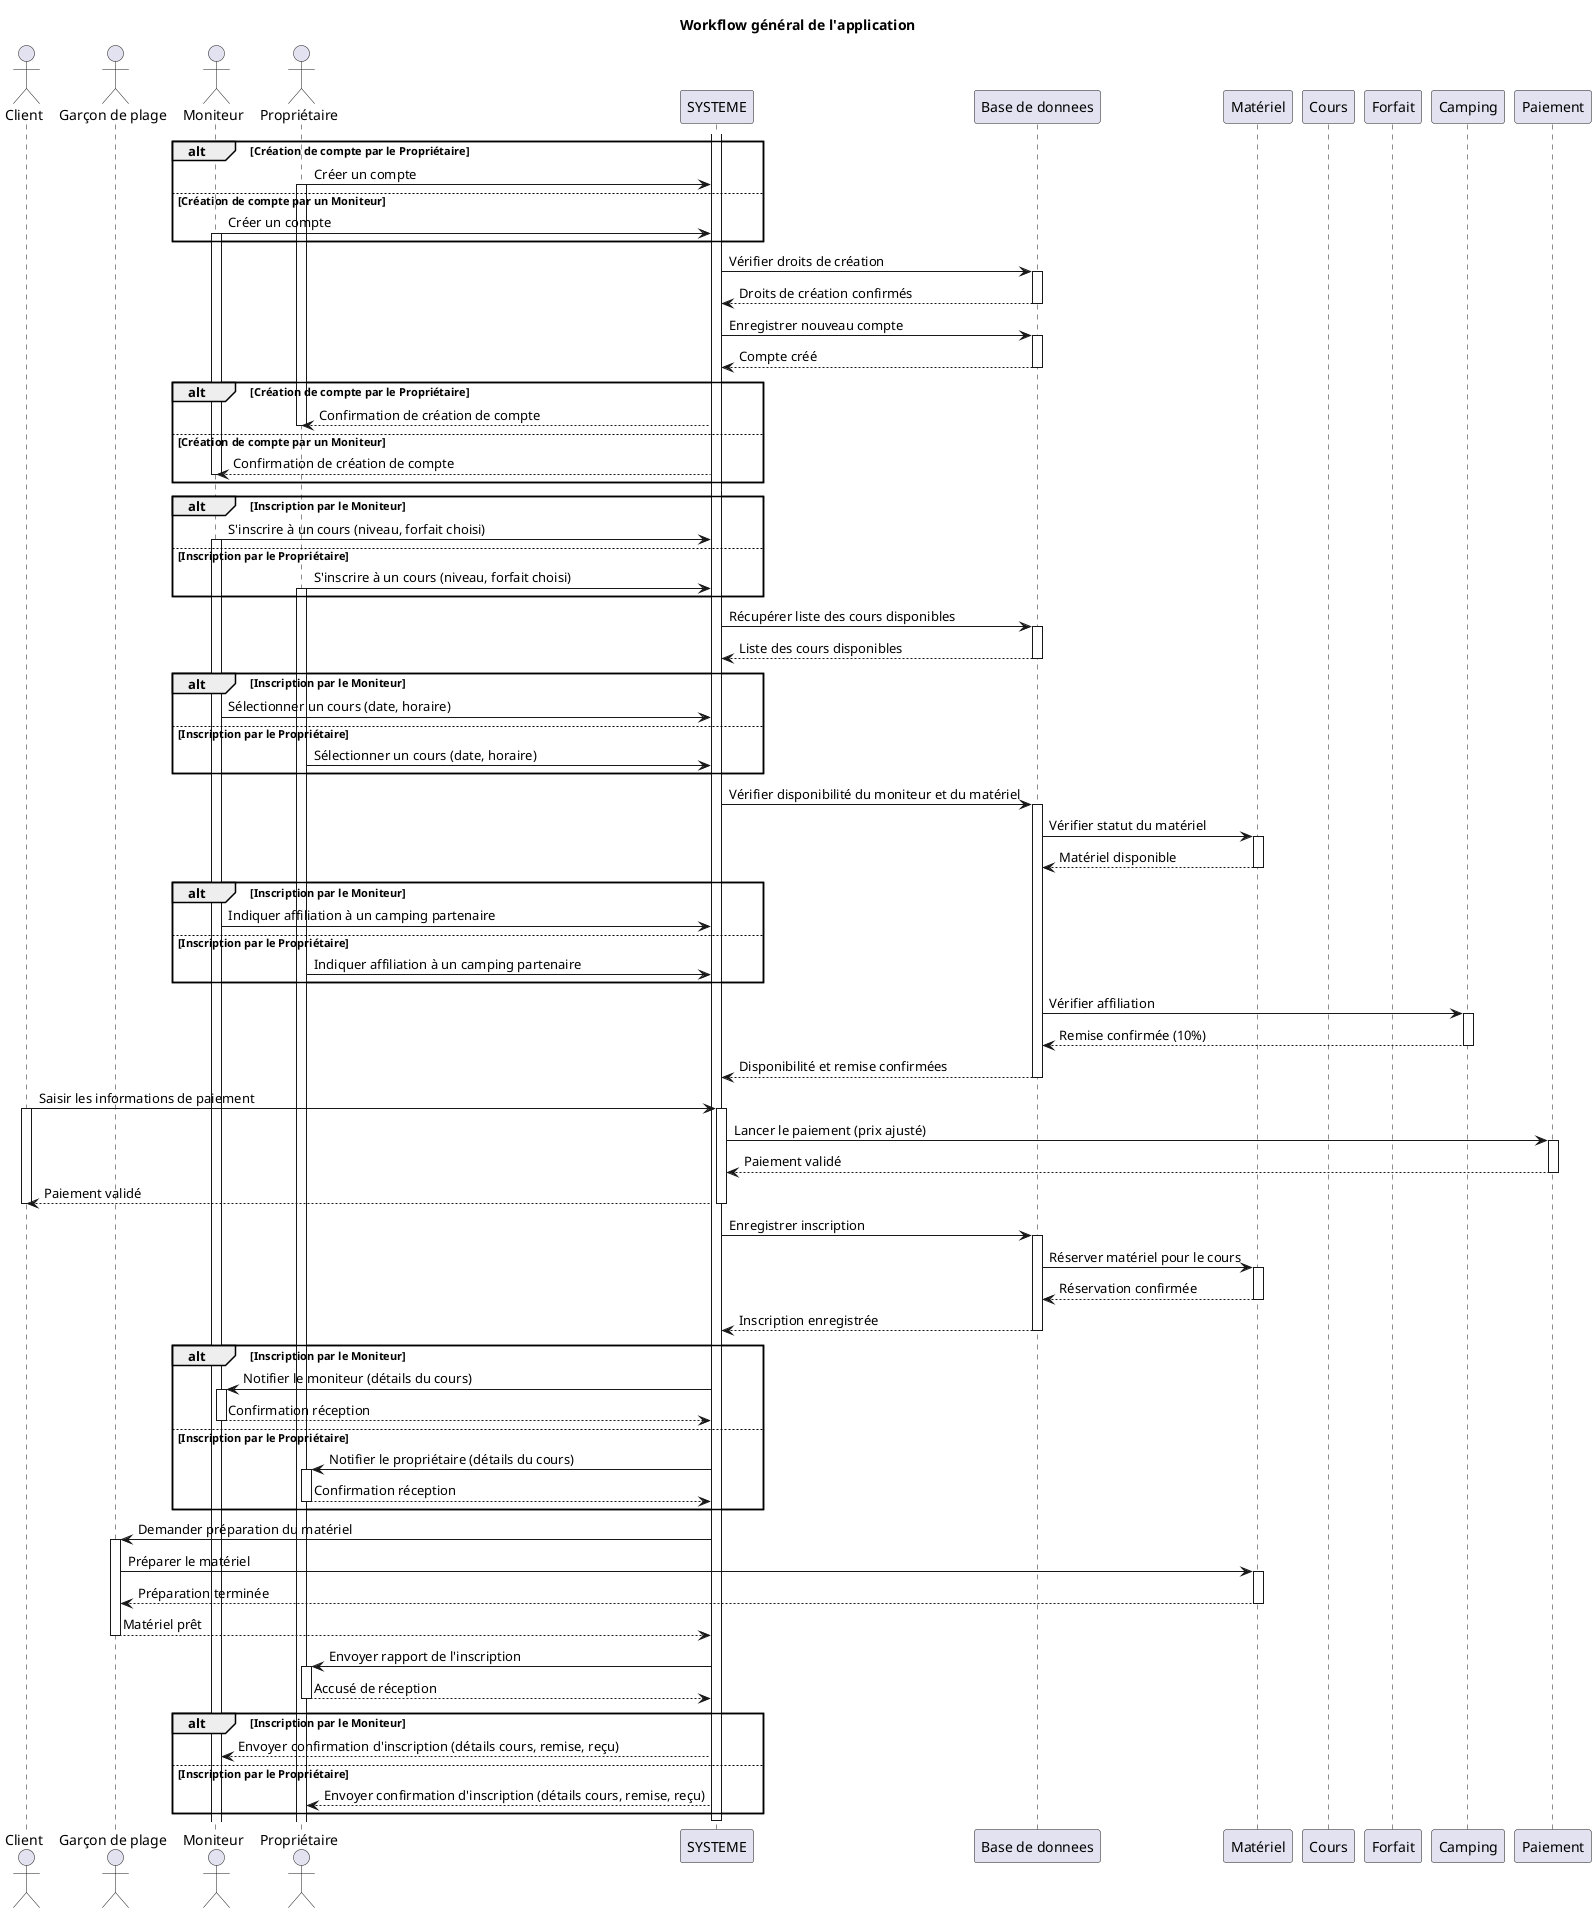 @startuml
actor Client as C
actor "Garçon de plage" as G
actor "Moniteur" as M
actor "Propriétaire" as P
participant "SYSTEME" as App
participant "Base de donnees" as DB
participant "Matériel" as Mat
participant "Cours" as Cour
participant "Forfait" as Forf
participant "Camping" as Camp
participant "Paiement" as Pay

title Workflow général de l'application

alt Création de compte par le Propriétaire
    P -> App : Créer un compte
    activate P
else Création de compte par un Moniteur
    M -> App : Créer un compte
    activate M
end

App -> DB : Vérifier droits de création
activate DB
DB --> App : Droits de création confirmés
deactivate DB

App -> DB : Enregistrer nouveau compte
activate DB
DB --> App : Compte créé
deactivate DB

alt Création de compte par le Propriétaire
    App --> P : Confirmation de création de compte
    deactivate P
else Création de compte par un Moniteur
    App --> M : Confirmation de création de compte
    deactivate M
end

alt Inscription par le Moniteur
    M -> App : S'inscrire à un cours (niveau, forfait choisi)
    activate M
else Inscription par le Propriétaire
    P -> App : S'inscrire à un cours (niveau, forfait choisi)
    activate P
end

activate App

App -> DB : Récupérer liste des cours disponibles
activate DB
DB --> App : Liste des cours disponibles
deactivate DB

alt Inscription par le Moniteur
    M -> App : Sélectionner un cours (date, horaire)
else Inscription par le Propriétaire
    P -> App : Sélectionner un cours (date, horaire)
end

App -> DB : Vérifier disponibilité du moniteur et du matériel
activate DB
DB -> Mat : Vérifier statut du matériel
activate Mat
Mat --> DB : Matériel disponible
deactivate Mat

alt Inscription par le Moniteur
    M -> App : Indiquer affiliation à un camping partenaire
else Inscription par le Propriétaire
    P -> App : Indiquer affiliation à un camping partenaire
end

DB -> Camp : Vérifier affiliation
activate Camp
Camp --> DB : Remise confirmée (10%)
deactivate Camp

DB --> App : Disponibilité et remise confirmées
deactivate DB

C -> App : Saisir les informations de paiement
activate C
activate App
App -> Pay : Lancer le paiement (prix ajusté)
activate Pay
Pay --> App : Paiement validé
deactivate Pay
App --> C : Paiement validé
deactivate C
deactivate App

App -> DB : Enregistrer inscription
activate DB
DB -> Mat : Réserver matériel pour le cours
activate Mat
Mat --> DB : Réservation confirmée
deactivate Mat
DB --> App : Inscription enregistrée
deactivate DB

alt Inscription par le Moniteur
    App -> M : Notifier le moniteur (détails du cours)
    activate M
    M --> App : Confirmation réception
    deactivate M
else Inscription par le Propriétaire
    App -> P : Notifier le propriétaire (détails du cours)
    activate P
    P --> App : Confirmation réception
    deactivate P
end

App -> G : Demander préparation du matériel
activate G
G -> Mat : Préparer le matériel
activate Mat
Mat --> G : Préparation terminée
deactivate Mat
G --> App : Matériel prêt
deactivate G

App -> P : Envoyer rapport de l'inscription
activate P
P --> App : Accusé de réception
deactivate P

alt Inscription par le Moniteur
    App --> M : Envoyer confirmation d'inscription (détails cours, remise, reçu)
else Inscription par le Propriétaire
    App --> P : Envoyer confirmation d'inscription (détails cours, remise, reçu)
end

deactivate G
deactivate App
deactivate C

@enduml
